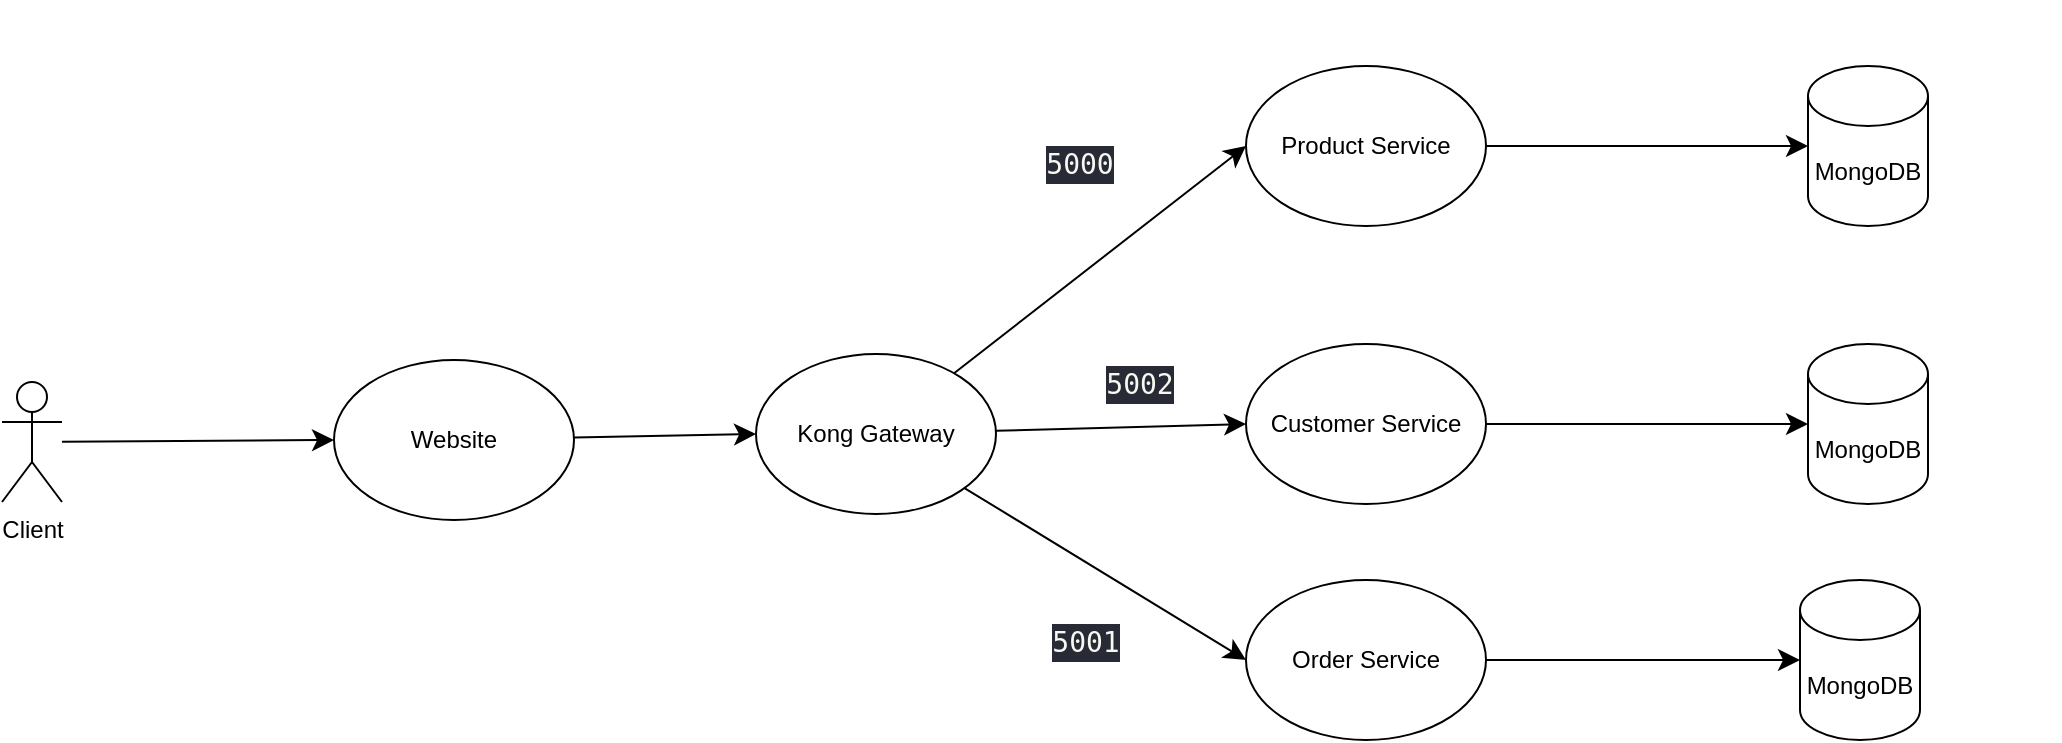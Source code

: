<mxfile version="26.2.9">
  <diagram name="Page-1" id="E8S3hVKCQu4bt3sEFYD-">
    <mxGraphModel dx="2233" dy="1237" grid="0" gridSize="10" guides="1" tooltips="1" connect="1" arrows="1" fold="1" page="0" pageScale="1" pageWidth="850" pageHeight="1100" math="0" shadow="0">
      <root>
        <mxCell id="0" />
        <mxCell id="1" parent="0" />
        <mxCell id="8diptp-QD4cBWiH47peg-25" style="edgeStyle=none;curved=1;rounded=0;orthogonalLoop=1;jettySize=auto;html=1;entryX=0;entryY=0.5;entryDx=0;entryDy=0;fontSize=12;startSize=8;endSize=8;" edge="1" parent="1" source="8diptp-QD4cBWiH47peg-2" target="8diptp-QD4cBWiH47peg-9">
          <mxGeometry relative="1" as="geometry" />
        </mxCell>
        <mxCell id="8diptp-QD4cBWiH47peg-26" style="edgeStyle=none;curved=1;rounded=0;orthogonalLoop=1;jettySize=auto;html=1;entryX=0;entryY=0.5;entryDx=0;entryDy=0;fontSize=12;startSize=8;endSize=8;" edge="1" parent="1" source="8diptp-QD4cBWiH47peg-2" target="8diptp-QD4cBWiH47peg-22">
          <mxGeometry relative="1" as="geometry" />
        </mxCell>
        <mxCell id="8diptp-QD4cBWiH47peg-27" style="edgeStyle=none;curved=1;rounded=0;orthogonalLoop=1;jettySize=auto;html=1;entryX=0;entryY=0.5;entryDx=0;entryDy=0;fontSize=12;startSize=8;endSize=8;" edge="1" parent="1" source="8diptp-QD4cBWiH47peg-2" target="8diptp-QD4cBWiH47peg-19">
          <mxGeometry relative="1" as="geometry" />
        </mxCell>
        <mxCell id="8diptp-QD4cBWiH47peg-2" value="Kong Gateway" style="ellipse;whiteSpace=wrap;html=1;" vertex="1" parent="1">
          <mxGeometry x="191" y="64" width="120" height="80" as="geometry" />
        </mxCell>
        <mxCell id="8diptp-QD4cBWiH47peg-7" style="edgeStyle=none;curved=1;rounded=0;orthogonalLoop=1;jettySize=auto;html=1;entryX=0;entryY=0.5;entryDx=0;entryDy=0;fontSize=12;startSize=8;endSize=8;" edge="1" parent="1" source="8diptp-QD4cBWiH47peg-4" target="8diptp-QD4cBWiH47peg-5">
          <mxGeometry relative="1" as="geometry" />
        </mxCell>
        <mxCell id="8diptp-QD4cBWiH47peg-4" value="Client" style="shape=umlActor;verticalLabelPosition=bottom;verticalAlign=top;html=1;outlineConnect=0;" vertex="1" parent="1">
          <mxGeometry x="-186" y="78" width="30" height="60" as="geometry" />
        </mxCell>
        <mxCell id="8diptp-QD4cBWiH47peg-8" style="edgeStyle=none;curved=1;rounded=0;orthogonalLoop=1;jettySize=auto;html=1;entryX=0;entryY=0.5;entryDx=0;entryDy=0;fontSize=12;startSize=8;endSize=8;" edge="1" parent="1" source="8diptp-QD4cBWiH47peg-5" target="8diptp-QD4cBWiH47peg-2">
          <mxGeometry relative="1" as="geometry" />
        </mxCell>
        <mxCell id="8diptp-QD4cBWiH47peg-5" value="Website" style="ellipse;whiteSpace=wrap;html=1;" vertex="1" parent="1">
          <mxGeometry x="-20" y="67" width="120" height="80" as="geometry" />
        </mxCell>
        <mxCell id="8diptp-QD4cBWiH47peg-9" value="Product Service" style="ellipse;whiteSpace=wrap;html=1;" vertex="1" parent="1">
          <mxGeometry x="436" y="-80" width="120" height="80" as="geometry" />
        </mxCell>
        <mxCell id="8diptp-QD4cBWiH47peg-10" value="MongoDB" style="shape=cylinder3;whiteSpace=wrap;html=1;boundedLbl=1;backgroundOutline=1;size=15;" vertex="1" parent="1">
          <mxGeometry x="717" y="-80" width="60" height="80" as="geometry" />
        </mxCell>
        <mxCell id="8diptp-QD4cBWiH47peg-11" style="edgeStyle=none;curved=1;rounded=0;orthogonalLoop=1;jettySize=auto;html=1;entryX=0;entryY=0.5;entryDx=0;entryDy=0;entryPerimeter=0;fontSize=12;startSize=8;endSize=8;" edge="1" parent="1" source="8diptp-QD4cBWiH47peg-9" target="8diptp-QD4cBWiH47peg-10">
          <mxGeometry relative="1" as="geometry" />
        </mxCell>
        <mxCell id="8diptp-QD4cBWiH47peg-19" value="Order Service" style="ellipse;whiteSpace=wrap;html=1;" vertex="1" parent="1">
          <mxGeometry x="436" y="177" width="120" height="80" as="geometry" />
        </mxCell>
        <mxCell id="8diptp-QD4cBWiH47peg-20" value="MongoDB" style="shape=cylinder3;whiteSpace=wrap;html=1;boundedLbl=1;backgroundOutline=1;size=15;" vertex="1" parent="1">
          <mxGeometry x="713" y="177" width="60" height="80" as="geometry" />
        </mxCell>
        <mxCell id="8diptp-QD4cBWiH47peg-21" style="edgeStyle=none;curved=1;rounded=0;orthogonalLoop=1;jettySize=auto;html=1;entryX=0;entryY=0.5;entryDx=0;entryDy=0;entryPerimeter=0;fontSize=12;startSize=8;endSize=8;" edge="1" parent="1" source="8diptp-QD4cBWiH47peg-19" target="8diptp-QD4cBWiH47peg-20">
          <mxGeometry relative="1" as="geometry" />
        </mxCell>
        <mxCell id="8diptp-QD4cBWiH47peg-22" value="Customer Service" style="ellipse;whiteSpace=wrap;html=1;" vertex="1" parent="1">
          <mxGeometry x="436" y="59" width="120" height="80" as="geometry" />
        </mxCell>
        <mxCell id="8diptp-QD4cBWiH47peg-23" value="MongoDB" style="shape=cylinder3;whiteSpace=wrap;html=1;boundedLbl=1;backgroundOutline=1;size=15;" vertex="1" parent="1">
          <mxGeometry x="717" y="59" width="60" height="80" as="geometry" />
        </mxCell>
        <mxCell id="8diptp-QD4cBWiH47peg-24" style="edgeStyle=none;curved=1;rounded=0;orthogonalLoop=1;jettySize=auto;html=1;entryX=0;entryY=0.5;entryDx=0;entryDy=0;entryPerimeter=0;fontSize=12;startSize=8;endSize=8;" edge="1" parent="1" source="8diptp-QD4cBWiH47peg-22" target="8diptp-QD4cBWiH47peg-23">
          <mxGeometry relative="1" as="geometry" />
        </mxCell>
        <mxCell id="8diptp-QD4cBWiH47peg-28" value="" style="shape=image;verticalLabelPosition=bottom;labelBackgroundColor=default;verticalAlign=top;aspect=fixed;imageAspect=0;image=https://www.svgrepo.com/show/331488/mongodb.svg;" vertex="1" parent="1">
          <mxGeometry x="787" y="193" width="52" height="52" as="geometry" />
        </mxCell>
        <mxCell id="8diptp-QD4cBWiH47peg-30" value="" style="shape=image;verticalLabelPosition=bottom;labelBackgroundColor=default;verticalAlign=top;aspect=fixed;imageAspect=0;image=https://www.svgrepo.com/show/331488/mongodb.svg;" vertex="1" parent="1">
          <mxGeometry x="787" y="78" width="52" height="52" as="geometry" />
        </mxCell>
        <mxCell id="8diptp-QD4cBWiH47peg-31" value="" style="shape=image;verticalLabelPosition=bottom;labelBackgroundColor=default;verticalAlign=top;aspect=fixed;imageAspect=0;image=https://www.svgrepo.com/show/331488/mongodb.svg;" vertex="1" parent="1">
          <mxGeometry x="791" y="-60" width="52" height="52" as="geometry" />
        </mxCell>
        <mxCell id="8diptp-QD4cBWiH47peg-34" value="" style="shape=image;verticalLabelPosition=bottom;labelBackgroundColor=default;verticalAlign=top;aspect=fixed;imageAspect=0;image=https://cdn.hashnode.com/res/hashnode/image/upload/v1703155483443/e42a7be2-890a-4bd2-accf-306e53ccebbd.png;" vertex="1" parent="1">
          <mxGeometry x="514" y="-113" width="67" height="67" as="geometry" />
        </mxCell>
        <mxCell id="8diptp-QD4cBWiH47peg-36" value="" style="shape=image;verticalLabelPosition=bottom;labelBackgroundColor=default;verticalAlign=top;aspect=fixed;imageAspect=0;image=https://cdn.hashnode.com/res/hashnode/image/upload/v1703155483443/e42a7be2-890a-4bd2-accf-306e53ccebbd.png;" vertex="1" parent="1">
          <mxGeometry x="507" y="147" width="67" height="67" as="geometry" />
        </mxCell>
        <mxCell id="8diptp-QD4cBWiH47peg-37" value="" style="shape=image;verticalLabelPosition=bottom;labelBackgroundColor=default;verticalAlign=top;aspect=fixed;imageAspect=0;image=https://cdn.hashnode.com/res/hashnode/image/upload/v1703155483443/e42a7be2-890a-4bd2-accf-306e53ccebbd.png;" vertex="1" parent="1">
          <mxGeometry x="502" y="25" width="67" height="67" as="geometry" />
        </mxCell>
        <mxCell id="8diptp-QD4cBWiH47peg-39" value="" style="shape=image;verticalLabelPosition=bottom;labelBackgroundColor=default;verticalAlign=top;aspect=fixed;imageAspect=0;image=https://seeklogo.com/images/K/kong-logo-30290787E5-seeklogo.com.png;" vertex="1" parent="1">
          <mxGeometry x="220" y="-8" width="67" height="67" as="geometry" />
        </mxCell>
        <mxCell id="8diptp-QD4cBWiH47peg-40" value="&lt;div style=&quot;color: rgb(248, 248, 242); background-color: rgb(40, 42, 54); font-family: &amp;quot;JetBrains Mono&amp;quot;, monospace, Consolas, &amp;quot;Courier New&amp;quot;, monospace; font-size: 14px; line-height: 19px; white-space: pre;&quot;&gt;5000&lt;/div&gt;" style="text;html=1;align=center;verticalAlign=middle;whiteSpace=wrap;rounded=0;" vertex="1" parent="1">
          <mxGeometry x="323" y="-46" width="60" height="30" as="geometry" />
        </mxCell>
        <mxCell id="8diptp-QD4cBWiH47peg-41" value="&lt;div style=&quot;color: rgb(248, 248, 242); background-color: rgb(40, 42, 54); font-family: &amp;quot;JetBrains Mono&amp;quot;, monospace, Consolas, &amp;quot;Courier New&amp;quot;, monospace; font-size: 14px; line-height: 19px; white-space: pre;&quot;&gt;5001&lt;/div&gt;" style="text;html=1;align=center;verticalAlign=middle;whiteSpace=wrap;rounded=0;" vertex="1" parent="1">
          <mxGeometry x="326" y="193" width="60" height="30" as="geometry" />
        </mxCell>
        <mxCell id="8diptp-QD4cBWiH47peg-42" value="&lt;div style=&quot;color: rgb(248, 248, 242); background-color: rgb(40, 42, 54); font-family: &amp;quot;JetBrains Mono&amp;quot;, monospace, Consolas, &amp;quot;Courier New&amp;quot;, monospace; font-size: 14px; line-height: 19px; white-space: pre;&quot;&gt;5002&lt;/div&gt;" style="text;html=1;align=center;verticalAlign=middle;whiteSpace=wrap;rounded=0;" vertex="1" parent="1">
          <mxGeometry x="353" y="64" width="60" height="30" as="geometry" />
        </mxCell>
      </root>
    </mxGraphModel>
  </diagram>
</mxfile>

